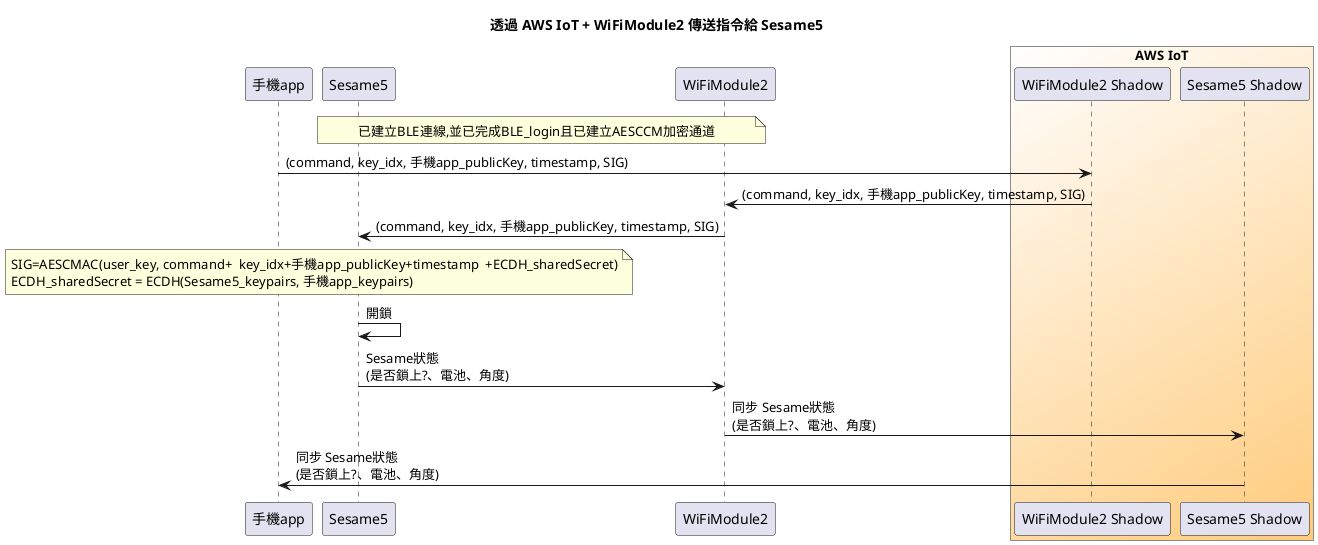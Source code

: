 @startuml
title 透過 AWS IoT + WiFiModule2 傳送指令給 Sesame5
participant 手機app
participant Sesame5
participant WiFiModule2

box "AWS IoT" #White/ffcc7c
participant "WiFiModule2 Shadow"
participant "Sesame5 Shadow"
end box

note over WiFiModule2, Sesame5: \
已建立BLE連線,並已完成BLE_login且已建立AESCCM加密通道

手機app -> "WiFiModule2 Shadow": (command, key_idx, 手機app_publicKey, timestamp, SIG)
"WiFiModule2 Shadow" -> WiFiModule2: (command, key_idx, 手機app_publicKey, timestamp, SIG)
WiFiModule2 -> Sesame5: (command, key_idx, 手機app_publicKey, timestamp, SIG)

note over Sesame5, 手機app: \
SIG=AESCMAC(user_key, command+  key_idx+手機app_publicKey+timestamp  +ECDH_sharedSecret)\n\
ECDH_sharedSecret = ECDH(Sesame5_keypairs, 手機app_keypairs)

Sesame5 -> Sesame5: 開鎖
Sesame5 -> WiFiModule2: Sesame狀態\n(是否鎖上?、電池、角度)
WiFiModule2 -> "Sesame5 Shadow": 同步 Sesame狀態\n(是否鎖上?、電池、角度)
"Sesame5 Shadow" -> 手機app: 同步 Sesame狀態\n(是否鎖上?、電池、角度)

@enduml
